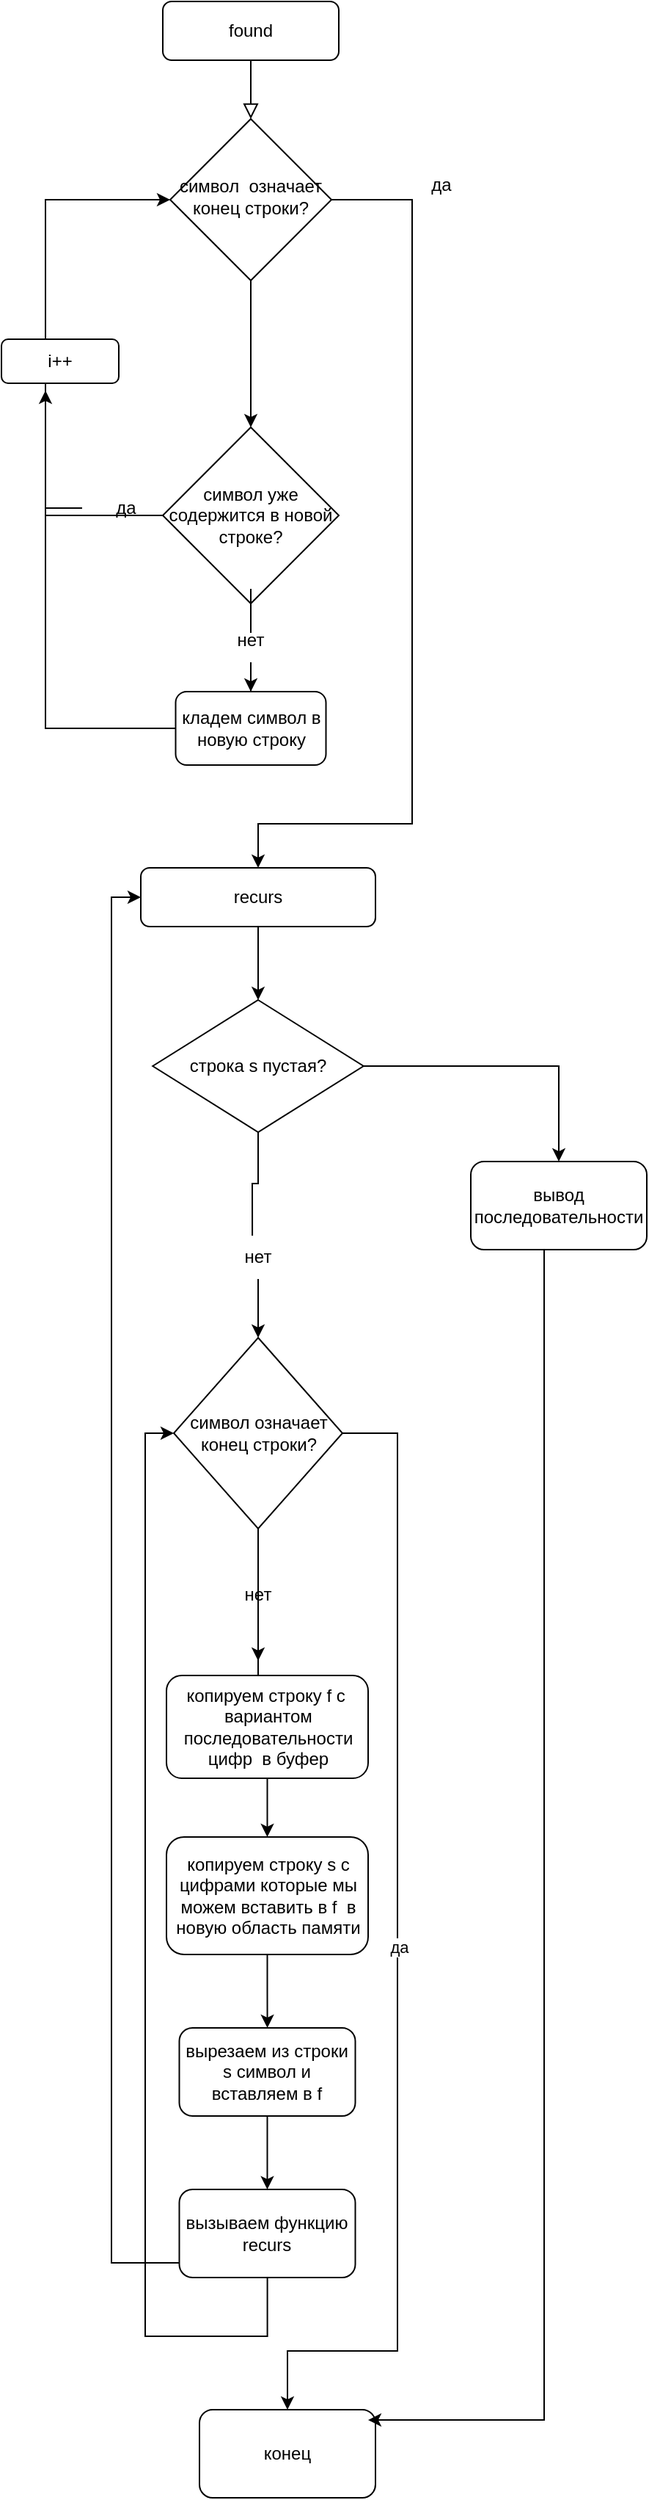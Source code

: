 <mxfile version="15.5.4" type="github">
  <diagram id="C5RBs43oDa-KdzZeNtuy" name="Page-1">
    <mxGraphModel dx="1350" dy="793" grid="1" gridSize="10" guides="1" tooltips="1" connect="1" arrows="1" fold="1" page="1" pageScale="1" pageWidth="827" pageHeight="1169" math="0" shadow="0">
      <root>
        <mxCell id="WIyWlLk6GJQsqaUBKTNV-0" />
        <mxCell id="WIyWlLk6GJQsqaUBKTNV-1" parent="WIyWlLk6GJQsqaUBKTNV-0" />
        <mxCell id="WIyWlLk6GJQsqaUBKTNV-2" value="" style="rounded=0;html=1;jettySize=auto;orthogonalLoop=1;fontSize=11;endArrow=block;endFill=0;endSize=8;strokeWidth=1;shadow=0;labelBackgroundColor=none;edgeStyle=orthogonalEdgeStyle;" parent="WIyWlLk6GJQsqaUBKTNV-1" source="WIyWlLk6GJQsqaUBKTNV-3" target="WIyWlLk6GJQsqaUBKTNV-6" edge="1">
          <mxGeometry relative="1" as="geometry" />
        </mxCell>
        <mxCell id="WIyWlLk6GJQsqaUBKTNV-3" value="found" style="rounded=1;whiteSpace=wrap;html=1;fontSize=12;glass=0;strokeWidth=1;shadow=0;" parent="WIyWlLk6GJQsqaUBKTNV-1" vertex="1">
          <mxGeometry x="150" y="60" width="120" height="40" as="geometry" />
        </mxCell>
        <mxCell id="94Q2algANbGt-nqTSLe5-1" style="edgeStyle=orthogonalEdgeStyle;rounded=0;orthogonalLoop=1;jettySize=auto;html=1;" edge="1" parent="WIyWlLk6GJQsqaUBKTNV-1" source="WIyWlLk6GJQsqaUBKTNV-6" target="WIyWlLk6GJQsqaUBKTNV-7">
          <mxGeometry relative="1" as="geometry">
            <mxPoint x="200" y="610" as="targetPoint" />
            <Array as="points">
              <mxPoint x="320" y="195" />
              <mxPoint x="320" y="620" />
              <mxPoint x="215" y="620" />
            </Array>
          </mxGeometry>
        </mxCell>
        <mxCell id="94Q2algANbGt-nqTSLe5-5" style="edgeStyle=orthogonalEdgeStyle;rounded=0;orthogonalLoop=1;jettySize=auto;html=1;" edge="1" parent="WIyWlLk6GJQsqaUBKTNV-1" source="WIyWlLk6GJQsqaUBKTNV-6" target="94Q2algANbGt-nqTSLe5-3">
          <mxGeometry relative="1" as="geometry" />
        </mxCell>
        <mxCell id="WIyWlLk6GJQsqaUBKTNV-6" value="символ&amp;nbsp; означает конец строки?" style="rhombus;whiteSpace=wrap;html=1;shadow=0;fontFamily=Helvetica;fontSize=12;align=center;strokeWidth=1;spacing=6;spacingTop=-4;" parent="WIyWlLk6GJQsqaUBKTNV-1" vertex="1">
          <mxGeometry x="155" y="140" width="110" height="110" as="geometry" />
        </mxCell>
        <mxCell id="94Q2algANbGt-nqTSLe5-16" style="edgeStyle=orthogonalEdgeStyle;rounded=0;orthogonalLoop=1;jettySize=auto;html=1;" edge="1" parent="WIyWlLk6GJQsqaUBKTNV-1" source="WIyWlLk6GJQsqaUBKTNV-7" target="94Q2algANbGt-nqTSLe5-15">
          <mxGeometry relative="1" as="geometry" />
        </mxCell>
        <mxCell id="WIyWlLk6GJQsqaUBKTNV-7" value="recurs" style="rounded=1;whiteSpace=wrap;html=1;fontSize=12;glass=0;strokeWidth=1;shadow=0;" parent="WIyWlLk6GJQsqaUBKTNV-1" vertex="1">
          <mxGeometry x="135" y="650" width="160" height="40" as="geometry" />
        </mxCell>
        <mxCell id="94Q2algANbGt-nqTSLe5-2" value="да" style="text;html=1;strokeColor=none;fillColor=none;align=center;verticalAlign=middle;whiteSpace=wrap;rounded=0;" vertex="1" parent="WIyWlLk6GJQsqaUBKTNV-1">
          <mxGeometry x="310" y="170" width="60" height="30" as="geometry" />
        </mxCell>
        <mxCell id="94Q2algANbGt-nqTSLe5-4" style="edgeStyle=orthogonalEdgeStyle;rounded=0;orthogonalLoop=1;jettySize=auto;html=1;entryX=0;entryY=0.5;entryDx=0;entryDy=0;startArrow=none;" edge="1" parent="WIyWlLk6GJQsqaUBKTNV-1" source="94Q2algANbGt-nqTSLe5-7" target="WIyWlLk6GJQsqaUBKTNV-6">
          <mxGeometry relative="1" as="geometry">
            <mxPoint x="120" y="330" as="targetPoint" />
            <Array as="points">
              <mxPoint x="70" y="195" />
            </Array>
          </mxGeometry>
        </mxCell>
        <mxCell id="94Q2algANbGt-nqTSLe5-10" style="edgeStyle=orthogonalEdgeStyle;rounded=0;orthogonalLoop=1;jettySize=auto;html=1;entryX=0.5;entryY=0;entryDx=0;entryDy=0;startArrow=none;" edge="1" parent="WIyWlLk6GJQsqaUBKTNV-1" source="94Q2algANbGt-nqTSLe5-12" target="94Q2algANbGt-nqTSLe5-9">
          <mxGeometry relative="1" as="geometry" />
        </mxCell>
        <mxCell id="94Q2algANbGt-nqTSLe5-3" value="символ уже содержится в новой строке?" style="rhombus;whiteSpace=wrap;html=1;" vertex="1" parent="WIyWlLk6GJQsqaUBKTNV-1">
          <mxGeometry x="150" y="350" width="120" height="120" as="geometry" />
        </mxCell>
        <mxCell id="94Q2algANbGt-nqTSLe5-6" value="i++" style="rounded=1;whiteSpace=wrap;html=1;" vertex="1" parent="WIyWlLk6GJQsqaUBKTNV-1">
          <mxGeometry x="40" y="290" width="80" height="30" as="geometry" />
        </mxCell>
        <mxCell id="94Q2algANbGt-nqTSLe5-7" value="да" style="text;html=1;strokeColor=none;fillColor=none;align=center;verticalAlign=middle;whiteSpace=wrap;rounded=0;" vertex="1" parent="WIyWlLk6GJQsqaUBKTNV-1">
          <mxGeometry x="95" y="390" width="60" height="30" as="geometry" />
        </mxCell>
        <mxCell id="94Q2algANbGt-nqTSLe5-8" value="" style="edgeStyle=orthogonalEdgeStyle;rounded=0;orthogonalLoop=1;jettySize=auto;html=1;entryX=0;entryY=0.5;entryDx=0;entryDy=0;endArrow=none;" edge="1" parent="WIyWlLk6GJQsqaUBKTNV-1" source="94Q2algANbGt-nqTSLe5-3" target="94Q2algANbGt-nqTSLe5-7">
          <mxGeometry relative="1" as="geometry">
            <mxPoint x="155" y="195" as="targetPoint" />
            <mxPoint x="150" y="410" as="sourcePoint" />
            <Array as="points">
              <mxPoint x="70" y="410" />
            </Array>
          </mxGeometry>
        </mxCell>
        <mxCell id="94Q2algANbGt-nqTSLe5-11" style="edgeStyle=orthogonalEdgeStyle;rounded=0;orthogonalLoop=1;jettySize=auto;html=1;entryX=0.375;entryY=1.167;entryDx=0;entryDy=0;entryPerimeter=0;" edge="1" parent="WIyWlLk6GJQsqaUBKTNV-1" source="94Q2algANbGt-nqTSLe5-9" target="94Q2algANbGt-nqTSLe5-6">
          <mxGeometry relative="1" as="geometry" />
        </mxCell>
        <mxCell id="94Q2algANbGt-nqTSLe5-9" value="кладем символ в новую строку" style="rounded=1;whiteSpace=wrap;html=1;" vertex="1" parent="WIyWlLk6GJQsqaUBKTNV-1">
          <mxGeometry x="158.75" y="530" width="102.5" height="50" as="geometry" />
        </mxCell>
        <mxCell id="94Q2algANbGt-nqTSLe5-12" value="нет" style="text;html=1;strokeColor=none;fillColor=none;align=center;verticalAlign=middle;whiteSpace=wrap;rounded=0;" vertex="1" parent="WIyWlLk6GJQsqaUBKTNV-1">
          <mxGeometry x="180" y="480" width="60" height="30" as="geometry" />
        </mxCell>
        <mxCell id="94Q2algANbGt-nqTSLe5-13" value="" style="edgeStyle=orthogonalEdgeStyle;rounded=0;orthogonalLoop=1;jettySize=auto;html=1;entryX=0.5;entryY=0;entryDx=0;entryDy=0;endArrow=none;" edge="1" parent="WIyWlLk6GJQsqaUBKTNV-1" source="94Q2algANbGt-nqTSLe5-3" target="94Q2algANbGt-nqTSLe5-12">
          <mxGeometry relative="1" as="geometry">
            <mxPoint x="210" y="470" as="sourcePoint" />
            <mxPoint x="210" y="530" as="targetPoint" />
          </mxGeometry>
        </mxCell>
        <mxCell id="94Q2algANbGt-nqTSLe5-18" style="edgeStyle=orthogonalEdgeStyle;rounded=0;orthogonalLoop=1;jettySize=auto;html=1;startArrow=none;" edge="1" parent="WIyWlLk6GJQsqaUBKTNV-1" source="94Q2algANbGt-nqTSLe5-19" target="94Q2algANbGt-nqTSLe5-21">
          <mxGeometry relative="1" as="geometry">
            <mxPoint x="210.83" y="951.02" as="targetPoint" />
          </mxGeometry>
        </mxCell>
        <mxCell id="94Q2algANbGt-nqTSLe5-43" style="edgeStyle=orthogonalEdgeStyle;rounded=0;orthogonalLoop=1;jettySize=auto;html=1;" edge="1" parent="WIyWlLk6GJQsqaUBKTNV-1" source="94Q2algANbGt-nqTSLe5-15" target="94Q2algANbGt-nqTSLe5-42">
          <mxGeometry relative="1" as="geometry" />
        </mxCell>
        <mxCell id="94Q2algANbGt-nqTSLe5-15" value="строка s пустая?" style="rhombus;whiteSpace=wrap;html=1;" vertex="1" parent="WIyWlLk6GJQsqaUBKTNV-1">
          <mxGeometry x="143.13" y="740" width="143.75" height="90" as="geometry" />
        </mxCell>
        <mxCell id="94Q2algANbGt-nqTSLe5-19" value="нет" style="text;html=1;strokeColor=none;fillColor=none;align=center;verticalAlign=middle;whiteSpace=wrap;rounded=0;" vertex="1" parent="WIyWlLk6GJQsqaUBKTNV-1">
          <mxGeometry x="185" y="900" width="60" height="30" as="geometry" />
        </mxCell>
        <mxCell id="94Q2algANbGt-nqTSLe5-20" value="" style="edgeStyle=orthogonalEdgeStyle;rounded=0;orthogonalLoop=1;jettySize=auto;html=1;entryX=0.434;entryY=0.017;entryDx=0;entryDy=0;entryPerimeter=0;endArrow=none;" edge="1" parent="WIyWlLk6GJQsqaUBKTNV-1" source="94Q2algANbGt-nqTSLe5-15" target="94Q2algANbGt-nqTSLe5-19">
          <mxGeometry relative="1" as="geometry">
            <mxPoint x="215" y="889.995" as="sourcePoint" />
            <mxPoint x="218.96" y="961.02" as="targetPoint" />
          </mxGeometry>
        </mxCell>
        <mxCell id="94Q2algANbGt-nqTSLe5-23" style="edgeStyle=orthogonalEdgeStyle;rounded=0;orthogonalLoop=1;jettySize=auto;html=1;startArrow=none;" edge="1" parent="WIyWlLk6GJQsqaUBKTNV-1" source="94Q2algANbGt-nqTSLe5-24">
          <mxGeometry relative="1" as="geometry">
            <mxPoint x="215" y="1200" as="targetPoint" />
            <Array as="points">
              <mxPoint x="215" y="1210" />
              <mxPoint x="215" y="1210" />
            </Array>
          </mxGeometry>
        </mxCell>
        <mxCell id="94Q2algANbGt-nqTSLe5-32" style="edgeStyle=orthogonalEdgeStyle;rounded=0;orthogonalLoop=1;jettySize=auto;html=1;entryX=0.5;entryY=0;entryDx=0;entryDy=0;" edge="1" parent="WIyWlLk6GJQsqaUBKTNV-1" source="94Q2algANbGt-nqTSLe5-21" target="94Q2algANbGt-nqTSLe5-33">
          <mxGeometry relative="1" as="geometry">
            <mxPoint x="320" y="1610" as="targetPoint" />
            <Array as="points">
              <mxPoint x="310" y="1035" />
              <mxPoint x="310" y="1660" />
              <mxPoint x="235" y="1660" />
            </Array>
          </mxGeometry>
        </mxCell>
        <mxCell id="94Q2algANbGt-nqTSLe5-34" value="да" style="edgeLabel;html=1;align=center;verticalAlign=middle;resizable=0;points=[];" vertex="1" connectable="0" parent="94Q2algANbGt-nqTSLe5-32">
          <mxGeometry x="-0.003" y="1" relative="1" as="geometry">
            <mxPoint as="offset" />
          </mxGeometry>
        </mxCell>
        <mxCell id="94Q2algANbGt-nqTSLe5-35" style="edgeStyle=orthogonalEdgeStyle;rounded=0;orthogonalLoop=1;jettySize=auto;html=1;" edge="1" parent="WIyWlLk6GJQsqaUBKTNV-1" source="94Q2algANbGt-nqTSLe5-21">
          <mxGeometry relative="1" as="geometry">
            <mxPoint x="215" y="1190" as="targetPoint" />
          </mxGeometry>
        </mxCell>
        <mxCell id="94Q2algANbGt-nqTSLe5-21" value="символ означает конец строки?" style="rhombus;whiteSpace=wrap;html=1;" vertex="1" parent="WIyWlLk6GJQsqaUBKTNV-1">
          <mxGeometry x="157.5" y="970" width="115" height="130" as="geometry" />
        </mxCell>
        <mxCell id="94Q2algANbGt-nqTSLe5-24" value="нет" style="text;html=1;strokeColor=none;fillColor=none;align=center;verticalAlign=middle;whiteSpace=wrap;rounded=0;" vertex="1" parent="WIyWlLk6GJQsqaUBKTNV-1">
          <mxGeometry x="185" y="1130" width="60" height="30" as="geometry" />
        </mxCell>
        <mxCell id="94Q2algANbGt-nqTSLe5-27" style="edgeStyle=orthogonalEdgeStyle;rounded=0;orthogonalLoop=1;jettySize=auto;html=1;" edge="1" parent="WIyWlLk6GJQsqaUBKTNV-1" source="94Q2algANbGt-nqTSLe5-26" target="94Q2algANbGt-nqTSLe5-28">
          <mxGeometry relative="1" as="geometry">
            <mxPoint x="212.5" y="1300" as="targetPoint" />
          </mxGeometry>
        </mxCell>
        <mxCell id="94Q2algANbGt-nqTSLe5-26" value="копируем строку f с&amp;nbsp; вариантом последовательности цифр&amp;nbsp; в буфер " style="rounded=1;whiteSpace=wrap;html=1;" vertex="1" parent="WIyWlLk6GJQsqaUBKTNV-1">
          <mxGeometry x="152.5" y="1200" width="137.5" height="70" as="geometry" />
        </mxCell>
        <mxCell id="94Q2algANbGt-nqTSLe5-30" style="edgeStyle=orthogonalEdgeStyle;rounded=0;orthogonalLoop=1;jettySize=auto;html=1;" edge="1" parent="WIyWlLk6GJQsqaUBKTNV-1" source="94Q2algANbGt-nqTSLe5-28" target="94Q2algANbGt-nqTSLe5-29">
          <mxGeometry relative="1" as="geometry" />
        </mxCell>
        <mxCell id="94Q2algANbGt-nqTSLe5-28" value="копируем строку s с цифрами которые мы можем вставить в f&amp;nbsp; в новую область памяти" style="rounded=1;whiteSpace=wrap;html=1;" vertex="1" parent="WIyWlLk6GJQsqaUBKTNV-1">
          <mxGeometry x="152.5" y="1310" width="137.5" height="80" as="geometry" />
        </mxCell>
        <mxCell id="94Q2algANbGt-nqTSLe5-39" style="edgeStyle=orthogonalEdgeStyle;rounded=0;orthogonalLoop=1;jettySize=auto;html=1;entryX=0.5;entryY=0;entryDx=0;entryDy=0;" edge="1" parent="WIyWlLk6GJQsqaUBKTNV-1" source="94Q2algANbGt-nqTSLe5-29" target="94Q2algANbGt-nqTSLe5-38">
          <mxGeometry relative="1" as="geometry" />
        </mxCell>
        <mxCell id="94Q2algANbGt-nqTSLe5-29" value="вырезаем из строки s символ и вставляем в f" style="rounded=1;whiteSpace=wrap;html=1;" vertex="1" parent="WIyWlLk6GJQsqaUBKTNV-1">
          <mxGeometry x="161.25" y="1440" width="120" height="60" as="geometry" />
        </mxCell>
        <mxCell id="94Q2algANbGt-nqTSLe5-33" value="конец" style="rounded=1;whiteSpace=wrap;html=1;" vertex="1" parent="WIyWlLk6GJQsqaUBKTNV-1">
          <mxGeometry x="175" y="1700" width="120" height="60" as="geometry" />
        </mxCell>
        <mxCell id="94Q2algANbGt-nqTSLe5-40" style="edgeStyle=orthogonalEdgeStyle;rounded=0;orthogonalLoop=1;jettySize=auto;html=1;entryX=0;entryY=0.5;entryDx=0;entryDy=0;" edge="1" parent="WIyWlLk6GJQsqaUBKTNV-1" source="94Q2algANbGt-nqTSLe5-38" target="WIyWlLk6GJQsqaUBKTNV-7">
          <mxGeometry relative="1" as="geometry">
            <Array as="points">
              <mxPoint x="115" y="1600" />
              <mxPoint x="115" y="670" />
            </Array>
          </mxGeometry>
        </mxCell>
        <mxCell id="94Q2algANbGt-nqTSLe5-41" style="edgeStyle=orthogonalEdgeStyle;rounded=0;orthogonalLoop=1;jettySize=auto;html=1;entryX=0;entryY=0.5;entryDx=0;entryDy=0;" edge="1" parent="WIyWlLk6GJQsqaUBKTNV-1" source="94Q2algANbGt-nqTSLe5-38" target="94Q2algANbGt-nqTSLe5-21">
          <mxGeometry relative="1" as="geometry">
            <Array as="points">
              <mxPoint x="221" y="1650" />
              <mxPoint x="138" y="1650" />
              <mxPoint x="138" y="1035" />
            </Array>
          </mxGeometry>
        </mxCell>
        <mxCell id="94Q2algANbGt-nqTSLe5-38" value="вызываем функцию recurs" style="rounded=1;whiteSpace=wrap;html=1;" vertex="1" parent="WIyWlLk6GJQsqaUBKTNV-1">
          <mxGeometry x="161.25" y="1550" width="120" height="60" as="geometry" />
        </mxCell>
        <mxCell id="94Q2algANbGt-nqTSLe5-44" style="edgeStyle=orthogonalEdgeStyle;rounded=0;orthogonalLoop=1;jettySize=auto;html=1;entryX=0.958;entryY=0.117;entryDx=0;entryDy=0;entryPerimeter=0;" edge="1" parent="WIyWlLk6GJQsqaUBKTNV-1" source="94Q2algANbGt-nqTSLe5-42" target="94Q2algANbGt-nqTSLe5-33">
          <mxGeometry relative="1" as="geometry">
            <Array as="points">
              <mxPoint x="410" y="1707" />
            </Array>
          </mxGeometry>
        </mxCell>
        <mxCell id="94Q2algANbGt-nqTSLe5-42" value="вывод последовательности" style="rounded=1;whiteSpace=wrap;html=1;" vertex="1" parent="WIyWlLk6GJQsqaUBKTNV-1">
          <mxGeometry x="360" y="850" width="120" height="60" as="geometry" />
        </mxCell>
      </root>
    </mxGraphModel>
  </diagram>
</mxfile>
